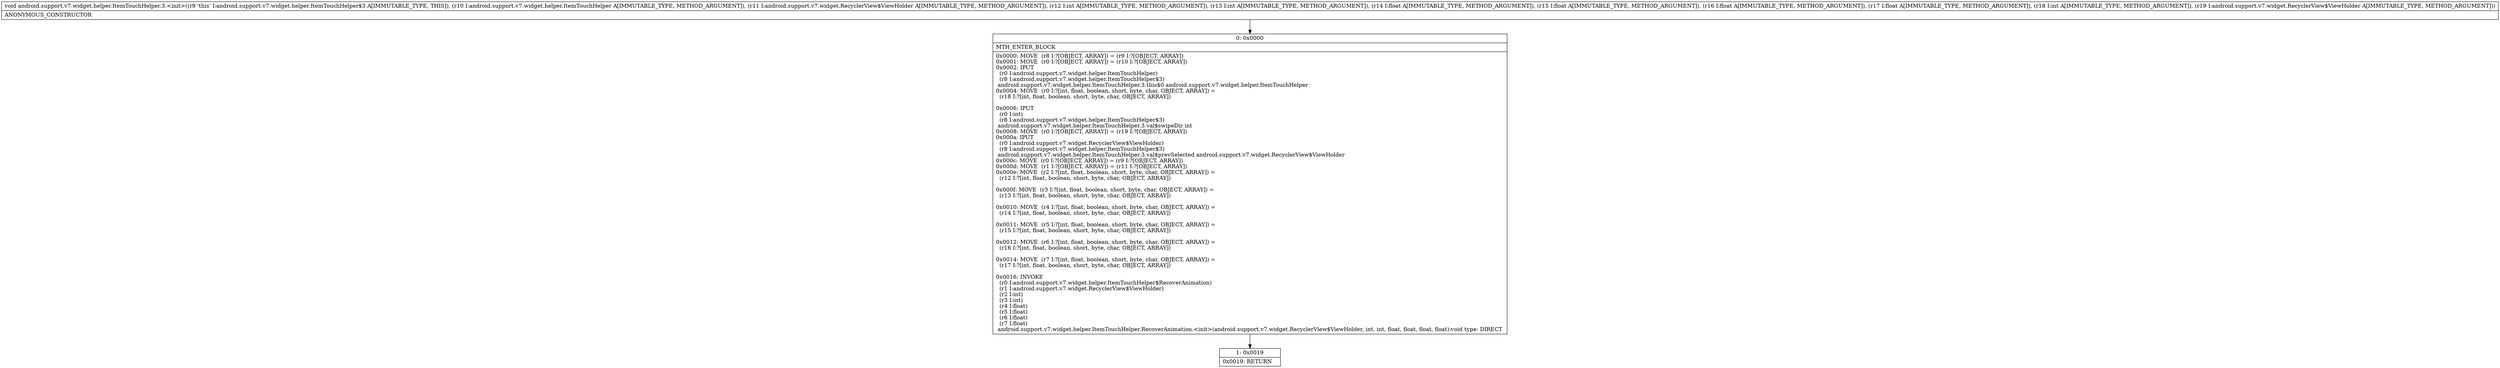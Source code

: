 digraph "CFG forandroid.support.v7.widget.helper.ItemTouchHelper.3.\<init\>(Landroid\/support\/v7\/widget\/helper\/ItemTouchHelper;Landroid\/support\/v7\/widget\/RecyclerView$ViewHolder;IIFFFFILandroid\/support\/v7\/widget\/RecyclerView$ViewHolder;)V" {
Node_0 [shape=record,label="{0\:\ 0x0000|MTH_ENTER_BLOCK\l|0x0000: MOVE  (r8 I:?[OBJECT, ARRAY]) = (r9 I:?[OBJECT, ARRAY]) \l0x0001: MOVE  (r0 I:?[OBJECT, ARRAY]) = (r10 I:?[OBJECT, ARRAY]) \l0x0002: IPUT  \l  (r0 I:android.support.v7.widget.helper.ItemTouchHelper)\l  (r8 I:android.support.v7.widget.helper.ItemTouchHelper$3)\l android.support.v7.widget.helper.ItemTouchHelper.3.this$0 android.support.v7.widget.helper.ItemTouchHelper \l0x0004: MOVE  (r0 I:?[int, float, boolean, short, byte, char, OBJECT, ARRAY]) = \l  (r18 I:?[int, float, boolean, short, byte, char, OBJECT, ARRAY])\l \l0x0006: IPUT  \l  (r0 I:int)\l  (r8 I:android.support.v7.widget.helper.ItemTouchHelper$3)\l android.support.v7.widget.helper.ItemTouchHelper.3.val$swipeDir int \l0x0008: MOVE  (r0 I:?[OBJECT, ARRAY]) = (r19 I:?[OBJECT, ARRAY]) \l0x000a: IPUT  \l  (r0 I:android.support.v7.widget.RecyclerView$ViewHolder)\l  (r8 I:android.support.v7.widget.helper.ItemTouchHelper$3)\l android.support.v7.widget.helper.ItemTouchHelper.3.val$prevSelected android.support.v7.widget.RecyclerView$ViewHolder \l0x000c: MOVE  (r0 I:?[OBJECT, ARRAY]) = (r9 I:?[OBJECT, ARRAY]) \l0x000d: MOVE  (r1 I:?[OBJECT, ARRAY]) = (r11 I:?[OBJECT, ARRAY]) \l0x000e: MOVE  (r2 I:?[int, float, boolean, short, byte, char, OBJECT, ARRAY]) = \l  (r12 I:?[int, float, boolean, short, byte, char, OBJECT, ARRAY])\l \l0x000f: MOVE  (r3 I:?[int, float, boolean, short, byte, char, OBJECT, ARRAY]) = \l  (r13 I:?[int, float, boolean, short, byte, char, OBJECT, ARRAY])\l \l0x0010: MOVE  (r4 I:?[int, float, boolean, short, byte, char, OBJECT, ARRAY]) = \l  (r14 I:?[int, float, boolean, short, byte, char, OBJECT, ARRAY])\l \l0x0011: MOVE  (r5 I:?[int, float, boolean, short, byte, char, OBJECT, ARRAY]) = \l  (r15 I:?[int, float, boolean, short, byte, char, OBJECT, ARRAY])\l \l0x0012: MOVE  (r6 I:?[int, float, boolean, short, byte, char, OBJECT, ARRAY]) = \l  (r16 I:?[int, float, boolean, short, byte, char, OBJECT, ARRAY])\l \l0x0014: MOVE  (r7 I:?[int, float, boolean, short, byte, char, OBJECT, ARRAY]) = \l  (r17 I:?[int, float, boolean, short, byte, char, OBJECT, ARRAY])\l \l0x0016: INVOKE  \l  (r0 I:android.support.v7.widget.helper.ItemTouchHelper$RecoverAnimation)\l  (r1 I:android.support.v7.widget.RecyclerView$ViewHolder)\l  (r2 I:int)\l  (r3 I:int)\l  (r4 I:float)\l  (r5 I:float)\l  (r6 I:float)\l  (r7 I:float)\l android.support.v7.widget.helper.ItemTouchHelper.RecoverAnimation.\<init\>(android.support.v7.widget.RecyclerView$ViewHolder, int, int, float, float, float, float):void type: DIRECT \l}"];
Node_1 [shape=record,label="{1\:\ 0x0019|0x0019: RETURN   \l}"];
MethodNode[shape=record,label="{void android.support.v7.widget.helper.ItemTouchHelper.3.\<init\>((r9 'this' I:android.support.v7.widget.helper.ItemTouchHelper$3 A[IMMUTABLE_TYPE, THIS]), (r10 I:android.support.v7.widget.helper.ItemTouchHelper A[IMMUTABLE_TYPE, METHOD_ARGUMENT]), (r11 I:android.support.v7.widget.RecyclerView$ViewHolder A[IMMUTABLE_TYPE, METHOD_ARGUMENT]), (r12 I:int A[IMMUTABLE_TYPE, METHOD_ARGUMENT]), (r13 I:int A[IMMUTABLE_TYPE, METHOD_ARGUMENT]), (r14 I:float A[IMMUTABLE_TYPE, METHOD_ARGUMENT]), (r15 I:float A[IMMUTABLE_TYPE, METHOD_ARGUMENT]), (r16 I:float A[IMMUTABLE_TYPE, METHOD_ARGUMENT]), (r17 I:float A[IMMUTABLE_TYPE, METHOD_ARGUMENT]), (r18 I:int A[IMMUTABLE_TYPE, METHOD_ARGUMENT]), (r19 I:android.support.v7.widget.RecyclerView$ViewHolder A[IMMUTABLE_TYPE, METHOD_ARGUMENT]))  | ANONYMOUS_CONSTRUCTOR\l}"];
MethodNode -> Node_0;
Node_0 -> Node_1;
}

